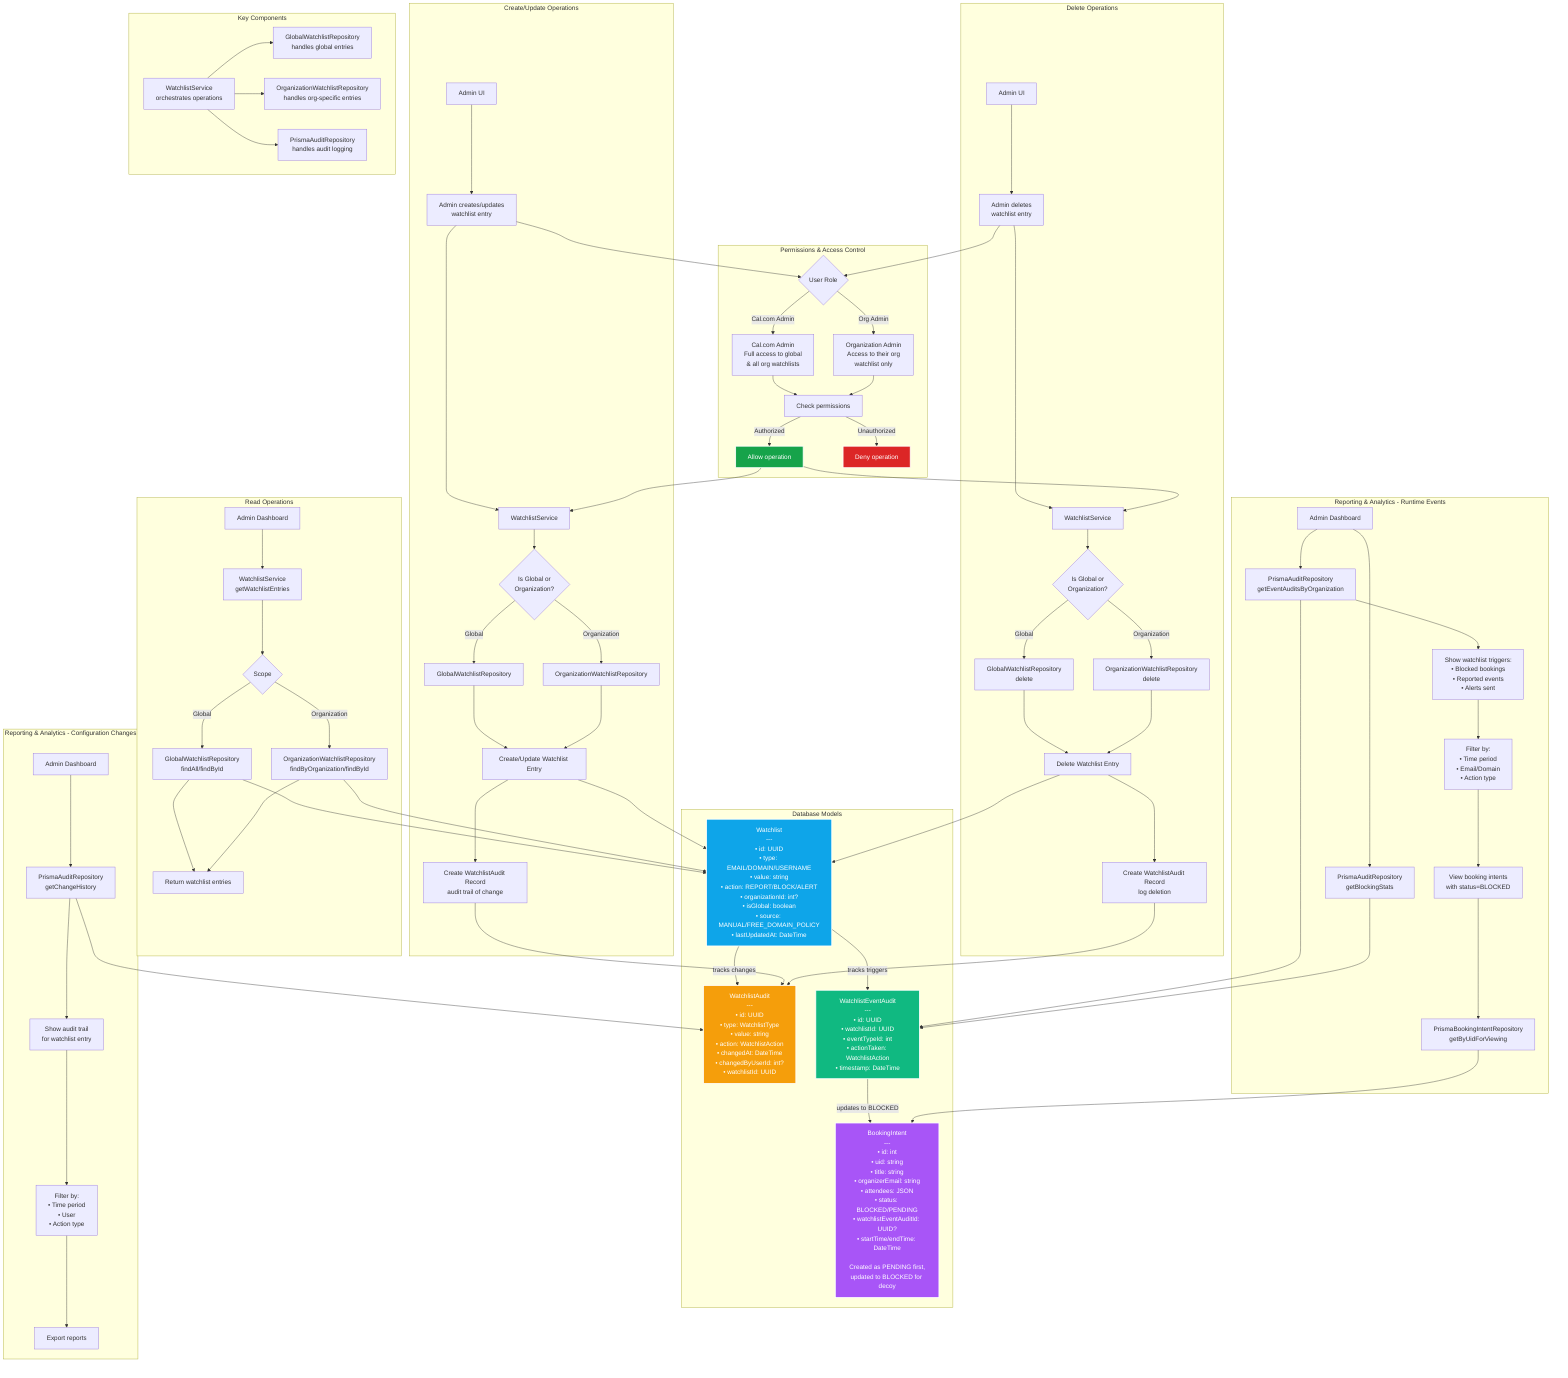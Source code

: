 ---
id: crud-operations-watchlist
---
graph TB
    subgraph "Database Models"
        W[Watchlist<br/>---<br/>• id: UUID<br/>• type: EMAIL/DOMAIN/USERNAME<br/>• value: string<br/>• action: REPORT/BLOCK/ALERT<br/>• organizationId: int?<br/>• isGlobal: boolean<br/>• source: MANUAL/FREE_DOMAIN_POLICY<br/>• lastUpdatedAt: DateTime]
        
        WA[WatchlistAudit<br/>---<br/>• id: UUID<br/>• type: WatchlistType<br/>• value: string<br/>• action: WatchlistAction<br/>• changedAt: DateTime<br/>• changedByUserId: int?<br/>• watchlistId: UUID]
        
        WEA[WatchlistEventAudit<br/>---<br/>• id: UUID<br/>• watchlistId: UUID<br/>• eventTypeId: int<br/>• actionTaken: WatchlistAction<br/>• timestamp: DateTime]
        
        BI[BookingIntent<br/>---<br/>• id: int<br/>• uid: string<br/>• title: string<br/>• organizerEmail: string<br/>• attendees: JSON<br/>• status: BLOCKED/PENDING<br/>• watchlistEventAuditId: UUID?<br/>• startTime/endTime: DateTime<br/><br/>Created as PENDING first,<br/>updated to BLOCKED for decoy]
        
        W -->|"tracks changes"| WA
        W -->|"tracks triggers"| WEA
        WEA -->|"updates to BLOCKED"| BI
    end
    
    subgraph "Create/Update Operations"
        A1[Admin UI]
        A2[Admin creates/updates<br/>watchlist entry]
        A3{Is Global or<br/>Organization?}
        A4[GlobalWatchlistRepository]
        A5[OrganizationWatchlistRepository]
        A6[WatchlistService]
        A7[Create/Update Watchlist Entry]
        A8[Create WatchlistAudit Record<br/>audit trail of change]
        
        A1 --> A2
        A2 --> A6
        A6 --> A3
        A3 -->|Global| A4
        A3 -->|Organization| A5
        A4 --> A7
        A5 --> A7
        A7 --> W
        A7 --> A8
        A8 --> WA
    end
    
    subgraph "Read Operations"
        R1[Admin Dashboard]
        R2[WatchlistService<br/>getWatchlistEntries]
        R3{Scope}
        R4[GlobalWatchlistRepository<br/>findAll/findById]
        R5[OrganizationWatchlistRepository<br/>findByOrganization/findById]
        R6[Return watchlist entries]
        
        R1 --> R2
        R2 --> R3
        R3 -->|Global| R4
        R3 -->|Organization| R5
        R4 --> R6
        R5 --> R6
        R4 --> W
        R5 --> W
    end
    
    subgraph "Delete Operations"
        D1[Admin UI]
        D2[Admin deletes<br/>watchlist entry]
        D3{Is Global or<br/>Organization?}
        D4[GlobalWatchlistRepository<br/>delete]
        D5[OrganizationWatchlistRepository<br/>delete]
        D6[WatchlistService]
        D7[Delete Watchlist Entry]
        D8[Create WatchlistAudit Record<br/>log deletion]
        
        D1 --> D2
        D2 --> D6
        D6 --> D3
        D3 -->|Global| D4
        D3 -->|Organization| D5
        D4 --> D7
        D5 --> D7
        D7 --> W
        D7 --> D8
        D8 --> WA
    end
    
    subgraph "Reporting & Analytics - Configuration Changes"
        RP1[Admin Dashboard]
        RP2[PrismaAuditRepository<br/>getChangeHistory]
        RP3[Show audit trail<br/>for watchlist entry]
        RP4[Filter by:<br/>• Time period<br/>• User<br/>• Action type]
        RP5[Export reports]
        
        RP1 --> RP2
        RP2 --> WA
        RP2 --> RP3
        RP3 --> RP4
        RP4 --> RP5
    end
    
    subgraph "Reporting & Analytics - Runtime Events"
        EA1[Admin Dashboard]
        EA2[PrismaAuditRepository<br/>getEventAuditsByOrganization]
        EA3[PrismaAuditRepository<br/>getBlockingStats]
        EA4[Show watchlist triggers:<br/>• Blocked bookings<br/>• Reported events<br/>• Alerts sent]
        EA5[Filter by:<br/>• Time period<br/>• Email/Domain<br/>• Action type]
        EA6[View booking intents<br/>with status=BLOCKED]
        EA7[PrismaBookingIntentRepository<br/>getByUidForViewing]
        
        EA1 --> EA2
        EA1 --> EA3
        EA2 --> WEA
        EA3 --> WEA
        EA2 --> EA4
        EA4 --> EA5
        EA5 --> EA6
        EA6 --> EA7
        EA7 --> BI
    end
    
    subgraph "Permissions & Access Control"
        P1{User Role}
        P2[Cal.com Admin<br/>Full access to global<br/>& all org watchlists]
        P3[Organization Admin<br/>Access to their org<br/>watchlist only]
        P4[Check permissions]
        P5[Allow operation]
        P6[Deny operation]
        
        A2 --> P1
        D2 --> P1
        P1 -->|Cal.com Admin| P2
        P1 -->|Org Admin| P3
        P2 --> P4
        P3 --> P4
        P4 -->|Authorized| P5
        P4 -->|Unauthorized| P6
        P5 --> A6
        P5 --> D6
    end
    
    subgraph "Key Components"
        C1[WatchlistService<br/>orchestrates operations]
        C2[GlobalWatchlistRepository<br/>handles global entries]
        C3[OrganizationWatchlistRepository<br/>handles org-specific entries]
        C4[PrismaAuditRepository<br/>handles audit logging]
        
        C1 --> C2
        C1 --> C3
        C1 --> C4
    end
    
    style W fill:#0ea5e9,stroke:#fff,stroke-width:2px,color:#fff
    style WA fill:#f59e0b,stroke:#fff,stroke-width:2px,color:#fff
    style WEA fill:#10b981,stroke:#fff,stroke-width:2px,color:#fff
    style BI fill:#a855f7,stroke:#fff,stroke-width:2px,color:#fff
    style P5 fill:#16a34a,stroke:#fff,stroke-width:2px,color:#fff
    style P6 fill:#dc2626,stroke:#fff,stroke-width:2px,color:#fff